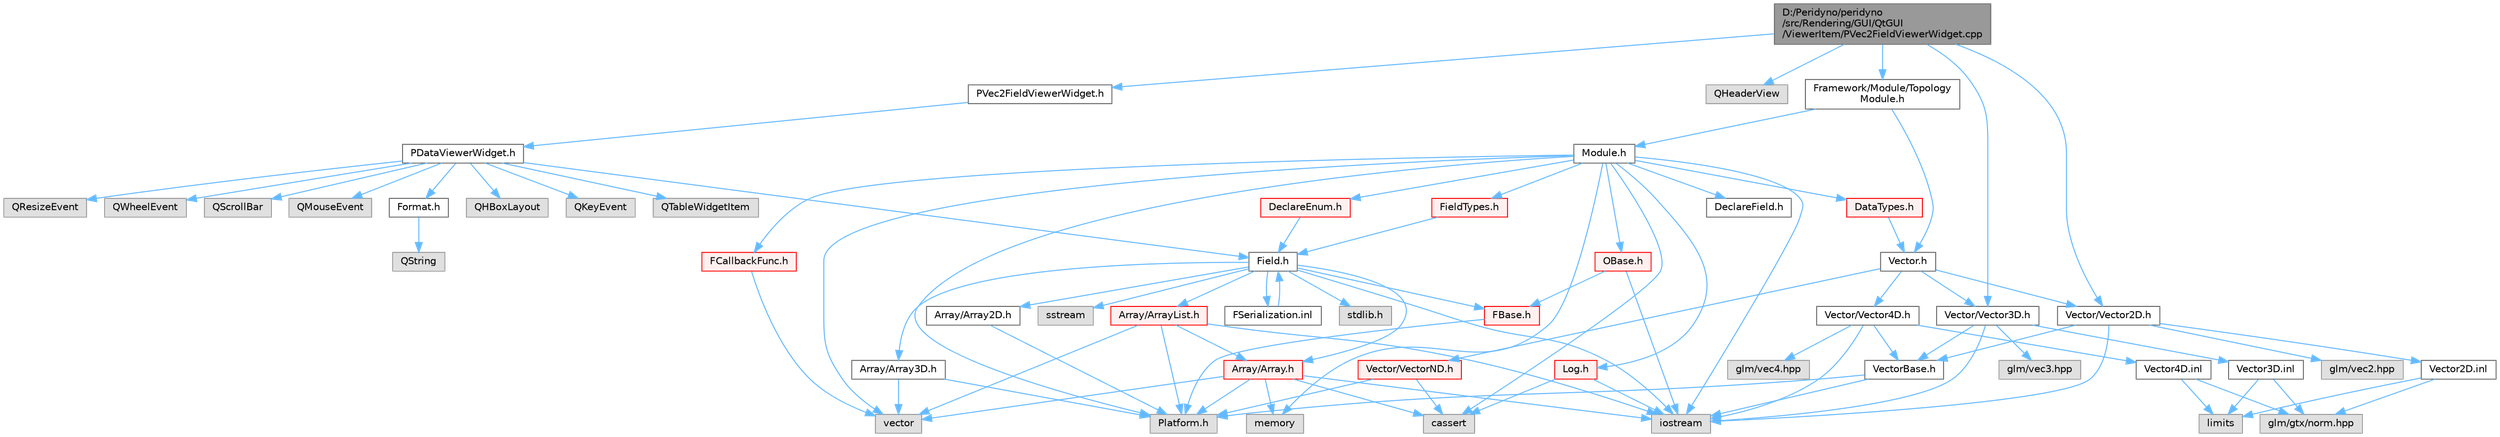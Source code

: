digraph "D:/Peridyno/peridyno/src/Rendering/GUI/QtGUI/ViewerItem/PVec2FieldViewerWidget.cpp"
{
 // LATEX_PDF_SIZE
  bgcolor="transparent";
  edge [fontname=Helvetica,fontsize=10,labelfontname=Helvetica,labelfontsize=10];
  node [fontname=Helvetica,fontsize=10,shape=box,height=0.2,width=0.4];
  Node1 [id="Node000001",label="D:/Peridyno/peridyno\l/src/Rendering/GUI/QtGUI\l/ViewerItem/PVec2FieldViewerWidget.cpp",height=0.2,width=0.4,color="gray40", fillcolor="grey60", style="filled", fontcolor="black",tooltip=" "];
  Node1 -> Node2 [id="edge1_Node000001_Node000002",color="steelblue1",style="solid",tooltip=" "];
  Node2 [id="Node000002",label="PVec2FieldViewerWidget.h",height=0.2,width=0.4,color="grey40", fillcolor="white", style="filled",URL="$_p_vec2_field_viewer_widget_8h.html",tooltip=" "];
  Node2 -> Node3 [id="edge2_Node000002_Node000003",color="steelblue1",style="solid",tooltip=" "];
  Node3 [id="Node000003",label="PDataViewerWidget.h",height=0.2,width=0.4,color="grey40", fillcolor="white", style="filled",URL="$_p_data_viewer_widget_8h.html",tooltip=" "];
  Node3 -> Node4 [id="edge3_Node000003_Node000004",color="steelblue1",style="solid",tooltip=" "];
  Node4 [id="Node000004",label="QTableWidgetItem",height=0.2,width=0.4,color="grey60", fillcolor="#E0E0E0", style="filled",tooltip=" "];
  Node3 -> Node5 [id="edge4_Node000003_Node000005",color="steelblue1",style="solid",tooltip=" "];
  Node5 [id="Node000005",label="Field.h",height=0.2,width=0.4,color="grey40", fillcolor="white", style="filled",URL="$_field_8h.html",tooltip=" "];
  Node5 -> Node6 [id="edge5_Node000005_Node000006",color="steelblue1",style="solid",tooltip=" "];
  Node6 [id="Node000006",label="iostream",height=0.2,width=0.4,color="grey60", fillcolor="#E0E0E0", style="filled",tooltip=" "];
  Node5 -> Node7 [id="edge6_Node000005_Node000007",color="steelblue1",style="solid",tooltip=" "];
  Node7 [id="Node000007",label="stdlib.h",height=0.2,width=0.4,color="grey60", fillcolor="#E0E0E0", style="filled",tooltip=" "];
  Node5 -> Node8 [id="edge7_Node000005_Node000008",color="steelblue1",style="solid",tooltip=" "];
  Node8 [id="Node000008",label="sstream",height=0.2,width=0.4,color="grey60", fillcolor="#E0E0E0", style="filled",tooltip=" "];
  Node5 -> Node9 [id="edge8_Node000005_Node000009",color="steelblue1",style="solid",tooltip=" "];
  Node9 [id="Node000009",label="FBase.h",height=0.2,width=0.4,color="red", fillcolor="#FFF0F0", style="filled",URL="$_f_base_8h.html",tooltip=" "];
  Node9 -> Node10 [id="edge9_Node000009_Node000010",color="steelblue1",style="solid",tooltip=" "];
  Node10 [id="Node000010",label="Platform.h",height=0.2,width=0.4,color="grey60", fillcolor="#E0E0E0", style="filled",tooltip=" "];
  Node5 -> Node16 [id="edge10_Node000005_Node000016",color="steelblue1",style="solid",tooltip=" "];
  Node16 [id="Node000016",label="Array/Array.h",height=0.2,width=0.4,color="red", fillcolor="#FFF0F0", style="filled",URL="$_array_8h.html",tooltip=" "];
  Node16 -> Node10 [id="edge11_Node000016_Node000010",color="steelblue1",style="solid",tooltip=" "];
  Node16 -> Node17 [id="edge12_Node000016_Node000017",color="steelblue1",style="solid",tooltip=" "];
  Node17 [id="Node000017",label="cassert",height=0.2,width=0.4,color="grey60", fillcolor="#E0E0E0", style="filled",tooltip=" "];
  Node16 -> Node18 [id="edge13_Node000016_Node000018",color="steelblue1",style="solid",tooltip=" "];
  Node18 [id="Node000018",label="vector",height=0.2,width=0.4,color="grey60", fillcolor="#E0E0E0", style="filled",tooltip=" "];
  Node16 -> Node6 [id="edge14_Node000016_Node000006",color="steelblue1",style="solid",tooltip=" "];
  Node16 -> Node20 [id="edge15_Node000016_Node000020",color="steelblue1",style="solid",tooltip=" "];
  Node20 [id="Node000020",label="memory",height=0.2,width=0.4,color="grey60", fillcolor="#E0E0E0", style="filled",tooltip=" "];
  Node5 -> Node22 [id="edge16_Node000005_Node000022",color="steelblue1",style="solid",tooltip=" "];
  Node22 [id="Node000022",label="Array/Array2D.h",height=0.2,width=0.4,color="grey40", fillcolor="white", style="filled",URL="$_array2_d_8h.html",tooltip=" "];
  Node22 -> Node10 [id="edge17_Node000022_Node000010",color="steelblue1",style="solid",tooltip=" "];
  Node5 -> Node23 [id="edge18_Node000005_Node000023",color="steelblue1",style="solid",tooltip=" "];
  Node23 [id="Node000023",label="Array/Array3D.h",height=0.2,width=0.4,color="grey40", fillcolor="white", style="filled",URL="$_array3_d_8h.html",tooltip=" "];
  Node23 -> Node10 [id="edge19_Node000023_Node000010",color="steelblue1",style="solid",tooltip=" "];
  Node23 -> Node18 [id="edge20_Node000023_Node000018",color="steelblue1",style="solid",tooltip=" "];
  Node5 -> Node24 [id="edge21_Node000005_Node000024",color="steelblue1",style="solid",tooltip=" "];
  Node24 [id="Node000024",label="Array/ArrayList.h",height=0.2,width=0.4,color="red", fillcolor="#FFF0F0", style="filled",URL="$_array_list_8h.html",tooltip=" "];
  Node24 -> Node18 [id="edge22_Node000024_Node000018",color="steelblue1",style="solid",tooltip=" "];
  Node24 -> Node6 [id="edge23_Node000024_Node000006",color="steelblue1",style="solid",tooltip=" "];
  Node24 -> Node10 [id="edge24_Node000024_Node000010",color="steelblue1",style="solid",tooltip=" "];
  Node24 -> Node16 [id="edge25_Node000024_Node000016",color="steelblue1",style="solid",tooltip=" "];
  Node5 -> Node65 [id="edge26_Node000005_Node000065",color="steelblue1",style="solid",tooltip=" "];
  Node65 [id="Node000065",label="FSerialization.inl",height=0.2,width=0.4,color="grey40", fillcolor="white", style="filled",URL="$_f_serialization_8inl.html",tooltip=" "];
  Node65 -> Node5 [id="edge27_Node000065_Node000005",color="steelblue1",style="solid",tooltip=" "];
  Node3 -> Node66 [id="edge28_Node000003_Node000066",color="steelblue1",style="solid",tooltip=" "];
  Node66 [id="Node000066",label="QResizeEvent",height=0.2,width=0.4,color="grey60", fillcolor="#E0E0E0", style="filled",tooltip=" "];
  Node3 -> Node67 [id="edge29_Node000003_Node000067",color="steelblue1",style="solid",tooltip=" "];
  Node67 [id="Node000067",label="QWheelEvent",height=0.2,width=0.4,color="grey60", fillcolor="#E0E0E0", style="filled",tooltip=" "];
  Node3 -> Node68 [id="edge30_Node000003_Node000068",color="steelblue1",style="solid",tooltip=" "];
  Node68 [id="Node000068",label="QScrollBar",height=0.2,width=0.4,color="grey60", fillcolor="#E0E0E0", style="filled",tooltip=" "];
  Node3 -> Node69 [id="edge31_Node000003_Node000069",color="steelblue1",style="solid",tooltip=" "];
  Node69 [id="Node000069",label="QMouseEvent",height=0.2,width=0.4,color="grey60", fillcolor="#E0E0E0", style="filled",tooltip=" "];
  Node3 -> Node70 [id="edge32_Node000003_Node000070",color="steelblue1",style="solid",tooltip=" "];
  Node70 [id="Node000070",label="QHBoxLayout",height=0.2,width=0.4,color="grey60", fillcolor="#E0E0E0", style="filled",tooltip=" "];
  Node3 -> Node71 [id="edge33_Node000003_Node000071",color="steelblue1",style="solid",tooltip=" "];
  Node71 [id="Node000071",label="QKeyEvent",height=0.2,width=0.4,color="grey60", fillcolor="#E0E0E0", style="filled",tooltip=" "];
  Node3 -> Node72 [id="edge34_Node000003_Node000072",color="steelblue1",style="solid",tooltip=" "];
  Node72 [id="Node000072",label="Format.h",height=0.2,width=0.4,color="grey40", fillcolor="white", style="filled",URL="$_format_8h.html",tooltip=" "];
  Node72 -> Node73 [id="edge35_Node000072_Node000073",color="steelblue1",style="solid",tooltip=" "];
  Node73 [id="Node000073",label="QString",height=0.2,width=0.4,color="grey60", fillcolor="#E0E0E0", style="filled",tooltip=" "];
  Node1 -> Node74 [id="edge36_Node000001_Node000074",color="steelblue1",style="solid",tooltip=" "];
  Node74 [id="Node000074",label="QHeaderView",height=0.2,width=0.4,color="grey60", fillcolor="#E0E0E0", style="filled",tooltip=" "];
  Node1 -> Node36 [id="edge37_Node000001_Node000036",color="steelblue1",style="solid",tooltip=" "];
  Node36 [id="Node000036",label="Vector/Vector3D.h",height=0.2,width=0.4,color="grey40", fillcolor="white", style="filled",URL="$_vector3_d_8h.html",tooltip=" "];
  Node36 -> Node37 [id="edge38_Node000036_Node000037",color="steelblue1",style="solid",tooltip=" "];
  Node37 [id="Node000037",label="glm/vec3.hpp",height=0.2,width=0.4,color="grey60", fillcolor="#E0E0E0", style="filled",tooltip=" "];
  Node36 -> Node6 [id="edge39_Node000036_Node000006",color="steelblue1",style="solid",tooltip=" "];
  Node36 -> Node32 [id="edge40_Node000036_Node000032",color="steelblue1",style="solid",tooltip=" "];
  Node32 [id="Node000032",label="VectorBase.h",height=0.2,width=0.4,color="grey40", fillcolor="white", style="filled",URL="$_vector_base_8h.html",tooltip=" "];
  Node32 -> Node6 [id="edge41_Node000032_Node000006",color="steelblue1",style="solid",tooltip=" "];
  Node32 -> Node10 [id="edge42_Node000032_Node000010",color="steelblue1",style="solid",tooltip=" "];
  Node36 -> Node38 [id="edge43_Node000036_Node000038",color="steelblue1",style="solid",tooltip=" "];
  Node38 [id="Node000038",label="Vector3D.inl",height=0.2,width=0.4,color="grey40", fillcolor="white", style="filled",URL="$_vector3_d_8inl.html",tooltip=" "];
  Node38 -> Node34 [id="edge44_Node000038_Node000034",color="steelblue1",style="solid",tooltip=" "];
  Node34 [id="Node000034",label="limits",height=0.2,width=0.4,color="grey60", fillcolor="#E0E0E0", style="filled",tooltip=" "];
  Node38 -> Node35 [id="edge45_Node000038_Node000035",color="steelblue1",style="solid",tooltip=" "];
  Node35 [id="Node000035",label="glm/gtx/norm.hpp",height=0.2,width=0.4,color="grey60", fillcolor="#E0E0E0", style="filled",tooltip=" "];
  Node1 -> Node30 [id="edge46_Node000001_Node000030",color="steelblue1",style="solid",tooltip=" "];
  Node30 [id="Node000030",label="Vector/Vector2D.h",height=0.2,width=0.4,color="grey40", fillcolor="white", style="filled",URL="$_vector2_d_8h.html",tooltip=" "];
  Node30 -> Node31 [id="edge47_Node000030_Node000031",color="steelblue1",style="solid",tooltip=" "];
  Node31 [id="Node000031",label="glm/vec2.hpp",height=0.2,width=0.4,color="grey60", fillcolor="#E0E0E0", style="filled",tooltip=" "];
  Node30 -> Node6 [id="edge48_Node000030_Node000006",color="steelblue1",style="solid",tooltip=" "];
  Node30 -> Node32 [id="edge49_Node000030_Node000032",color="steelblue1",style="solid",tooltip=" "];
  Node30 -> Node33 [id="edge50_Node000030_Node000033",color="steelblue1",style="solid",tooltip=" "];
  Node33 [id="Node000033",label="Vector2D.inl",height=0.2,width=0.4,color="grey40", fillcolor="white", style="filled",URL="$_vector2_d_8inl.html",tooltip=" "];
  Node33 -> Node34 [id="edge51_Node000033_Node000034",color="steelblue1",style="solid",tooltip=" "];
  Node33 -> Node35 [id="edge52_Node000033_Node000035",color="steelblue1",style="solid",tooltip=" "];
  Node1 -> Node75 [id="edge53_Node000001_Node000075",color="steelblue1",style="solid",tooltip=" "];
  Node75 [id="Node000075",label="Framework/Module/Topology\lModule.h",height=0.2,width=0.4,color="grey40", fillcolor="white", style="filled",URL="$_topology_module_8h.html",tooltip=" "];
  Node75 -> Node29 [id="edge54_Node000075_Node000029",color="steelblue1",style="solid",tooltip=" "];
  Node29 [id="Node000029",label="Vector.h",height=0.2,width=0.4,color="grey40", fillcolor="white", style="filled",URL="$_vector_8h.html",tooltip=" "];
  Node29 -> Node30 [id="edge55_Node000029_Node000030",color="steelblue1",style="solid",tooltip=" "];
  Node29 -> Node36 [id="edge56_Node000029_Node000036",color="steelblue1",style="solid",tooltip=" "];
  Node29 -> Node39 [id="edge57_Node000029_Node000039",color="steelblue1",style="solid",tooltip=" "];
  Node39 [id="Node000039",label="Vector/Vector4D.h",height=0.2,width=0.4,color="grey40", fillcolor="white", style="filled",URL="$_vector4_d_8h.html",tooltip=" "];
  Node39 -> Node40 [id="edge58_Node000039_Node000040",color="steelblue1",style="solid",tooltip=" "];
  Node40 [id="Node000040",label="glm/vec4.hpp",height=0.2,width=0.4,color="grey60", fillcolor="#E0E0E0", style="filled",tooltip=" "];
  Node39 -> Node6 [id="edge59_Node000039_Node000006",color="steelblue1",style="solid",tooltip=" "];
  Node39 -> Node32 [id="edge60_Node000039_Node000032",color="steelblue1",style="solid",tooltip=" "];
  Node39 -> Node41 [id="edge61_Node000039_Node000041",color="steelblue1",style="solid",tooltip=" "];
  Node41 [id="Node000041",label="Vector4D.inl",height=0.2,width=0.4,color="grey40", fillcolor="white", style="filled",URL="$_vector4_d_8inl.html",tooltip=" "];
  Node41 -> Node34 [id="edge62_Node000041_Node000034",color="steelblue1",style="solid",tooltip=" "];
  Node41 -> Node35 [id="edge63_Node000041_Node000035",color="steelblue1",style="solid",tooltip=" "];
  Node29 -> Node42 [id="edge64_Node000029_Node000042",color="steelblue1",style="solid",tooltip=" "];
  Node42 [id="Node000042",label="Vector/VectorND.h",height=0.2,width=0.4,color="red", fillcolor="#FFF0F0", style="filled",URL="$_vector_n_d_8h.html",tooltip=" "];
  Node42 -> Node17 [id="edge65_Node000042_Node000017",color="steelblue1",style="solid",tooltip=" "];
  Node42 -> Node10 [id="edge66_Node000042_Node000010",color="steelblue1",style="solid",tooltip=" "];
  Node75 -> Node76 [id="edge67_Node000075_Node000076",color="steelblue1",style="solid",tooltip=" "];
  Node76 [id="Node000076",label="Module.h",height=0.2,width=0.4,color="grey40", fillcolor="white", style="filled",URL="$_module_8h.html",tooltip=" "];
  Node76 -> Node10 [id="edge68_Node000076_Node000010",color="steelblue1",style="solid",tooltip=" "];
  Node76 -> Node20 [id="edge69_Node000076_Node000020",color="steelblue1",style="solid",tooltip=" "];
  Node76 -> Node18 [id="edge70_Node000076_Node000018",color="steelblue1",style="solid",tooltip=" "];
  Node76 -> Node17 [id="edge71_Node000076_Node000017",color="steelblue1",style="solid",tooltip=" "];
  Node76 -> Node6 [id="edge72_Node000076_Node000006",color="steelblue1",style="solid",tooltip=" "];
  Node76 -> Node77 [id="edge73_Node000076_Node000077",color="steelblue1",style="solid",tooltip=" "];
  Node77 [id="Node000077",label="OBase.h",height=0.2,width=0.4,color="red", fillcolor="#FFF0F0", style="filled",URL="$_o_base_8h.html",tooltip=" "];
  Node77 -> Node6 [id="edge74_Node000077_Node000006",color="steelblue1",style="solid",tooltip=" "];
  Node77 -> Node9 [id="edge75_Node000077_Node000009",color="steelblue1",style="solid",tooltip=" "];
  Node76 -> Node81 [id="edge76_Node000076_Node000081",color="steelblue1",style="solid",tooltip=" "];
  Node81 [id="Node000081",label="Log.h",height=0.2,width=0.4,color="red", fillcolor="#FFF0F0", style="filled",URL="$_log_8h.html",tooltip=" "];
  Node81 -> Node6 [id="edge77_Node000081_Node000006",color="steelblue1",style="solid",tooltip=" "];
  Node81 -> Node17 [id="edge78_Node000081_Node000017",color="steelblue1",style="solid",tooltip=" "];
  Node76 -> Node90 [id="edge79_Node000076_Node000090",color="steelblue1",style="solid",tooltip=" "];
  Node90 [id="Node000090",label="DataTypes.h",height=0.2,width=0.4,color="red", fillcolor="#FFF0F0", style="filled",URL="$_data_types_8h.html",tooltip=" "];
  Node90 -> Node29 [id="edge80_Node000090_Node000029",color="steelblue1",style="solid",tooltip=" "];
  Node76 -> Node95 [id="edge81_Node000076_Node000095",color="steelblue1",style="solid",tooltip=" "];
  Node95 [id="Node000095",label="DeclareEnum.h",height=0.2,width=0.4,color="red", fillcolor="#FFF0F0", style="filled",URL="$_declare_enum_8h.html",tooltip=" "];
  Node95 -> Node5 [id="edge82_Node000095_Node000005",color="steelblue1",style="solid",tooltip=" "];
  Node76 -> Node96 [id="edge83_Node000076_Node000096",color="steelblue1",style="solid",tooltip=" "];
  Node96 [id="Node000096",label="DeclareField.h",height=0.2,width=0.4,color="grey40", fillcolor="white", style="filled",URL="$_declare_field_8h.html",tooltip=" "];
  Node76 -> Node97 [id="edge84_Node000076_Node000097",color="steelblue1",style="solid",tooltip=" "];
  Node97 [id="Node000097",label="FCallbackFunc.h",height=0.2,width=0.4,color="red", fillcolor="#FFF0F0", style="filled",URL="$_f_callback_func_8h.html",tooltip=" "];
  Node97 -> Node18 [id="edge85_Node000097_Node000018",color="steelblue1",style="solid",tooltip=" "];
  Node76 -> Node98 [id="edge86_Node000076_Node000098",color="steelblue1",style="solid",tooltip=" "];
  Node98 [id="Node000098",label="FieldTypes.h",height=0.2,width=0.4,color="red", fillcolor="#FFF0F0", style="filled",URL="$_field_types_8h.html",tooltip=" "];
  Node98 -> Node5 [id="edge87_Node000098_Node000005",color="steelblue1",style="solid",tooltip=" "];
}

